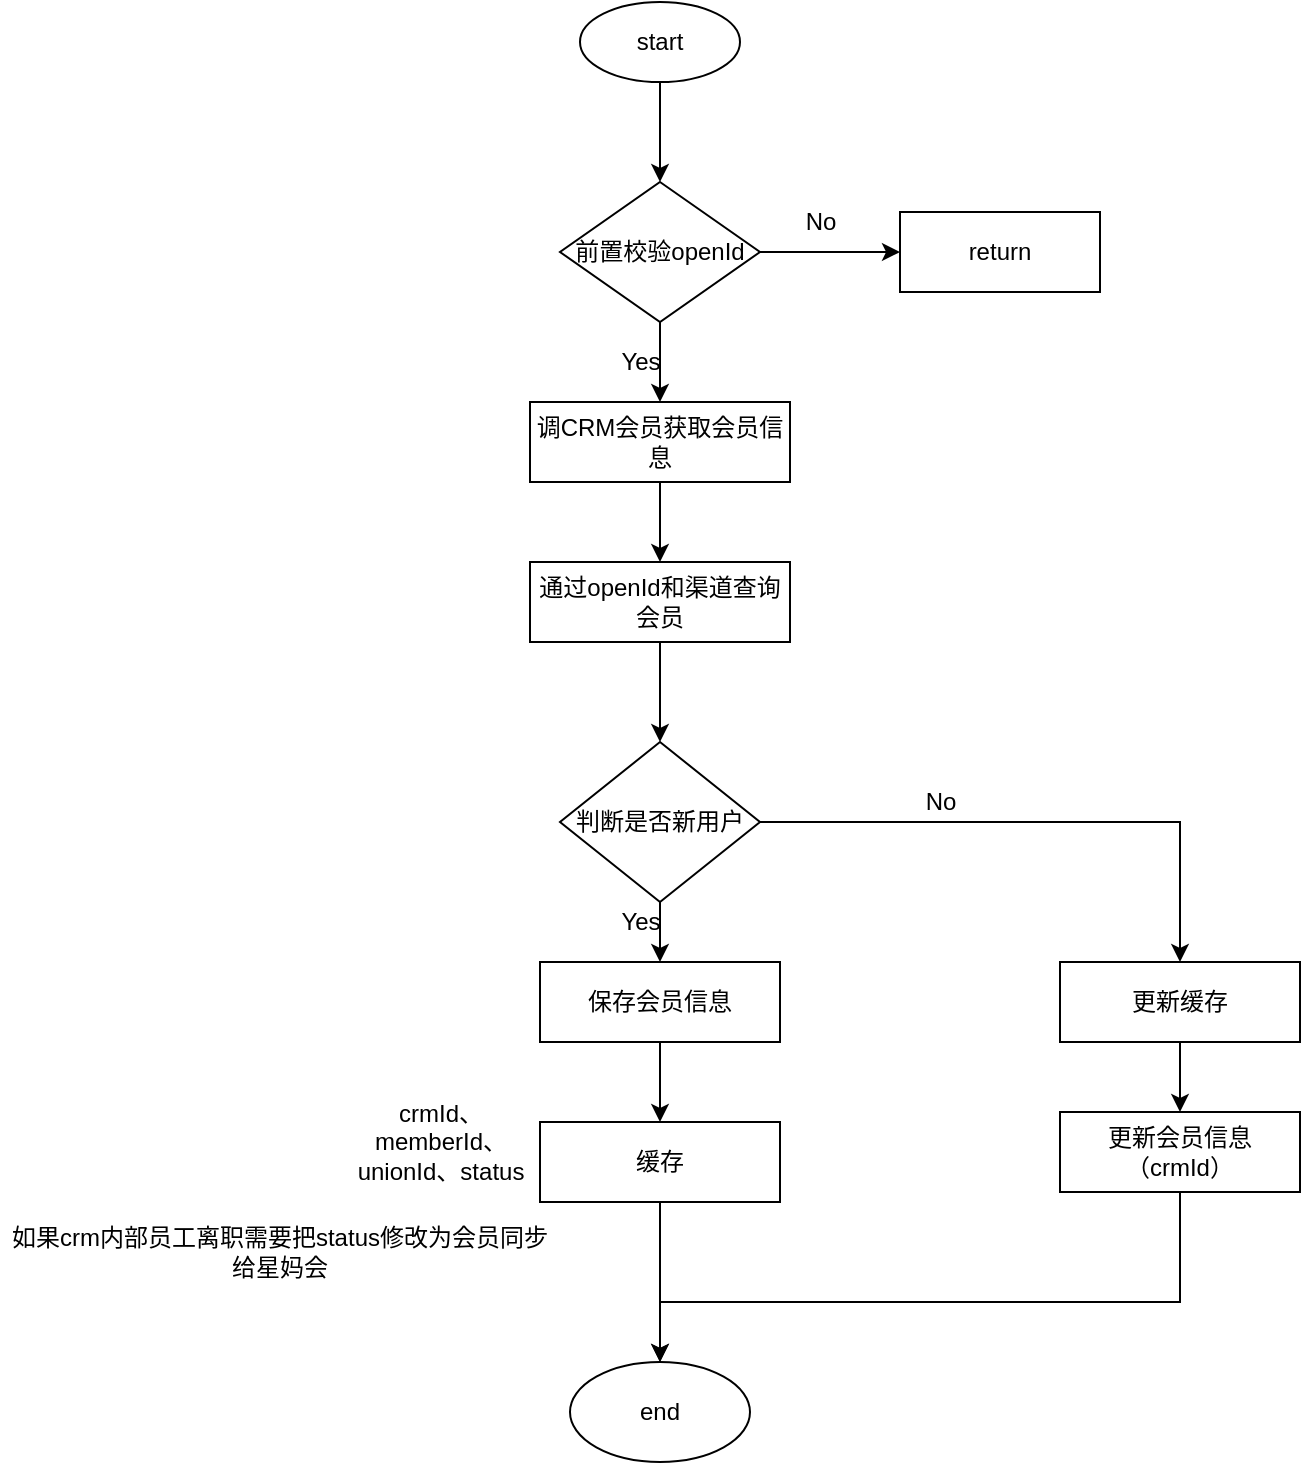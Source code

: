 <mxfile version="14.5.8" type="github">
  <diagram id="u-13purKZ61zyoSVEXyQ" name="Page-1">
    <mxGraphModel dx="1422" dy="762" grid="1" gridSize="10" guides="1" tooltips="1" connect="1" arrows="1" fold="1" page="1" pageScale="1" pageWidth="827" pageHeight="1169" math="0" shadow="0">
      <root>
        <mxCell id="0" />
        <mxCell id="1" parent="0" />
        <mxCell id="N0vTpLCHAiK_CN8hGvsW-19" style="edgeStyle=orthogonalEdgeStyle;rounded=0;orthogonalLoop=1;jettySize=auto;html=1;entryX=0.5;entryY=0;entryDx=0;entryDy=0;" edge="1" parent="1" source="N0vTpLCHAiK_CN8hGvsW-1" target="N0vTpLCHAiK_CN8hGvsW-3">
          <mxGeometry relative="1" as="geometry" />
        </mxCell>
        <mxCell id="N0vTpLCHAiK_CN8hGvsW-1" value="start" style="ellipse;whiteSpace=wrap;html=1;" vertex="1" parent="1">
          <mxGeometry x="320" y="40" width="80" height="40" as="geometry" />
        </mxCell>
        <mxCell id="N0vTpLCHAiK_CN8hGvsW-20" style="edgeStyle=orthogonalEdgeStyle;rounded=0;orthogonalLoop=1;jettySize=auto;html=1;entryX=0;entryY=0.5;entryDx=0;entryDy=0;" edge="1" parent="1" source="N0vTpLCHAiK_CN8hGvsW-3" target="N0vTpLCHAiK_CN8hGvsW-5">
          <mxGeometry relative="1" as="geometry" />
        </mxCell>
        <mxCell id="N0vTpLCHAiK_CN8hGvsW-24" value="" style="edgeStyle=orthogonalEdgeStyle;rounded=0;orthogonalLoop=1;jettySize=auto;html=1;" edge="1" parent="1" source="N0vTpLCHAiK_CN8hGvsW-3" target="N0vTpLCHAiK_CN8hGvsW-6">
          <mxGeometry relative="1" as="geometry" />
        </mxCell>
        <mxCell id="N0vTpLCHAiK_CN8hGvsW-3" value="前置校验openId" style="rhombus;whiteSpace=wrap;html=1;" vertex="1" parent="1">
          <mxGeometry x="310" y="130" width="100" height="70" as="geometry" />
        </mxCell>
        <mxCell id="N0vTpLCHAiK_CN8hGvsW-5" value="return" style="rounded=0;whiteSpace=wrap;html=1;" vertex="1" parent="1">
          <mxGeometry x="480" y="145" width="100" height="40" as="geometry" />
        </mxCell>
        <mxCell id="N0vTpLCHAiK_CN8hGvsW-25" value="" style="edgeStyle=orthogonalEdgeStyle;rounded=0;orthogonalLoop=1;jettySize=auto;html=1;" edge="1" parent="1" source="N0vTpLCHAiK_CN8hGvsW-6" target="N0vTpLCHAiK_CN8hGvsW-7">
          <mxGeometry relative="1" as="geometry" />
        </mxCell>
        <mxCell id="N0vTpLCHAiK_CN8hGvsW-6" value="调CRM会员获取会员信息" style="rounded=0;whiteSpace=wrap;html=1;" vertex="1" parent="1">
          <mxGeometry x="295" y="240" width="130" height="40" as="geometry" />
        </mxCell>
        <mxCell id="N0vTpLCHAiK_CN8hGvsW-26" value="" style="edgeStyle=orthogonalEdgeStyle;rounded=0;orthogonalLoop=1;jettySize=auto;html=1;" edge="1" parent="1" source="N0vTpLCHAiK_CN8hGvsW-7" target="N0vTpLCHAiK_CN8hGvsW-8">
          <mxGeometry relative="1" as="geometry" />
        </mxCell>
        <mxCell id="N0vTpLCHAiK_CN8hGvsW-7" value="通过openId和渠道查询会员" style="rounded=0;whiteSpace=wrap;html=1;" vertex="1" parent="1">
          <mxGeometry x="295" y="320" width="130" height="40" as="geometry" />
        </mxCell>
        <mxCell id="N0vTpLCHAiK_CN8hGvsW-27" value="" style="edgeStyle=orthogonalEdgeStyle;rounded=0;orthogonalLoop=1;jettySize=auto;html=1;" edge="1" parent="1" source="N0vTpLCHAiK_CN8hGvsW-8" target="N0vTpLCHAiK_CN8hGvsW-9">
          <mxGeometry relative="1" as="geometry" />
        </mxCell>
        <mxCell id="N0vTpLCHAiK_CN8hGvsW-28" style="edgeStyle=orthogonalEdgeStyle;rounded=0;orthogonalLoop=1;jettySize=auto;html=1;entryX=0.5;entryY=0;entryDx=0;entryDy=0;" edge="1" parent="1" source="N0vTpLCHAiK_CN8hGvsW-8" target="N0vTpLCHAiK_CN8hGvsW-17">
          <mxGeometry relative="1" as="geometry" />
        </mxCell>
        <mxCell id="N0vTpLCHAiK_CN8hGvsW-8" value="判断是否新用户" style="rhombus;whiteSpace=wrap;html=1;" vertex="1" parent="1">
          <mxGeometry x="310" y="410" width="100" height="80" as="geometry" />
        </mxCell>
        <mxCell id="N0vTpLCHAiK_CN8hGvsW-29" value="" style="edgeStyle=orthogonalEdgeStyle;rounded=0;orthogonalLoop=1;jettySize=auto;html=1;" edge="1" parent="1" source="N0vTpLCHAiK_CN8hGvsW-9" target="N0vTpLCHAiK_CN8hGvsW-10">
          <mxGeometry relative="1" as="geometry" />
        </mxCell>
        <mxCell id="N0vTpLCHAiK_CN8hGvsW-9" value="保存会员信息" style="rounded=0;whiteSpace=wrap;html=1;" vertex="1" parent="1">
          <mxGeometry x="300" y="520" width="120" height="40" as="geometry" />
        </mxCell>
        <mxCell id="N0vTpLCHAiK_CN8hGvsW-31" value="" style="edgeStyle=orthogonalEdgeStyle;rounded=0;orthogonalLoop=1;jettySize=auto;html=1;" edge="1" parent="1" source="N0vTpLCHAiK_CN8hGvsW-10" target="N0vTpLCHAiK_CN8hGvsW-18">
          <mxGeometry relative="1" as="geometry" />
        </mxCell>
        <mxCell id="N0vTpLCHAiK_CN8hGvsW-10" value="缓存" style="rounded=0;whiteSpace=wrap;html=1;" vertex="1" parent="1">
          <mxGeometry x="300" y="600" width="120" height="40" as="geometry" />
        </mxCell>
        <mxCell id="N0vTpLCHAiK_CN8hGvsW-12" value="crmId、&lt;br&gt;memberId、&lt;br&gt;unionId、status" style="text;html=1;align=center;verticalAlign=middle;resizable=0;points=[];autosize=1;strokeColor=none;" vertex="1" parent="1">
          <mxGeometry x="200" y="585" width="100" height="50" as="geometry" />
        </mxCell>
        <mxCell id="N0vTpLCHAiK_CN8hGvsW-13" value="如果crm内部员工离职需要把status修改为会员同步给星妈会" style="text;html=1;strokeColor=none;fillColor=none;align=center;verticalAlign=middle;whiteSpace=wrap;rounded=0;" vertex="1" parent="1">
          <mxGeometry x="30" y="640" width="280" height="50" as="geometry" />
        </mxCell>
        <mxCell id="N0vTpLCHAiK_CN8hGvsW-33" style="edgeStyle=orthogonalEdgeStyle;rounded=0;orthogonalLoop=1;jettySize=auto;html=1;entryX=0.5;entryY=0;entryDx=0;entryDy=0;" edge="1" parent="1" source="N0vTpLCHAiK_CN8hGvsW-16" target="N0vTpLCHAiK_CN8hGvsW-18">
          <mxGeometry relative="1" as="geometry">
            <Array as="points">
              <mxPoint x="620" y="690" />
              <mxPoint x="360" y="690" />
            </Array>
          </mxGeometry>
        </mxCell>
        <mxCell id="N0vTpLCHAiK_CN8hGvsW-16" value="更新会员信息（crmId）" style="rounded=0;whiteSpace=wrap;html=1;" vertex="1" parent="1">
          <mxGeometry x="560" y="595" width="120" height="40" as="geometry" />
        </mxCell>
        <mxCell id="N0vTpLCHAiK_CN8hGvsW-32" value="" style="edgeStyle=orthogonalEdgeStyle;rounded=0;orthogonalLoop=1;jettySize=auto;html=1;" edge="1" parent="1" source="N0vTpLCHAiK_CN8hGvsW-17" target="N0vTpLCHAiK_CN8hGvsW-16">
          <mxGeometry relative="1" as="geometry" />
        </mxCell>
        <mxCell id="N0vTpLCHAiK_CN8hGvsW-17" value="更新缓存" style="rounded=0;whiteSpace=wrap;html=1;" vertex="1" parent="1">
          <mxGeometry x="560" y="520" width="120" height="40" as="geometry" />
        </mxCell>
        <mxCell id="N0vTpLCHAiK_CN8hGvsW-18" value="end" style="ellipse;whiteSpace=wrap;html=1;" vertex="1" parent="1">
          <mxGeometry x="315" y="720" width="90" height="50" as="geometry" />
        </mxCell>
        <mxCell id="N0vTpLCHAiK_CN8hGvsW-34" value="Yes" style="text;html=1;align=center;verticalAlign=middle;resizable=0;points=[];autosize=1;strokeColor=none;" vertex="1" parent="1">
          <mxGeometry x="330" y="210" width="40" height="20" as="geometry" />
        </mxCell>
        <mxCell id="N0vTpLCHAiK_CN8hGvsW-35" value="No" style="text;html=1;align=center;verticalAlign=middle;resizable=0;points=[];autosize=1;strokeColor=none;" vertex="1" parent="1">
          <mxGeometry x="425" y="140" width="30" height="20" as="geometry" />
        </mxCell>
        <mxCell id="N0vTpLCHAiK_CN8hGvsW-36" value="Yes" style="text;html=1;align=center;verticalAlign=middle;resizable=0;points=[];autosize=1;strokeColor=none;" vertex="1" parent="1">
          <mxGeometry x="330" y="490" width="40" height="20" as="geometry" />
        </mxCell>
        <mxCell id="N0vTpLCHAiK_CN8hGvsW-37" value="No" style="text;html=1;align=center;verticalAlign=middle;resizable=0;points=[];autosize=1;strokeColor=none;" vertex="1" parent="1">
          <mxGeometry x="485" y="430" width="30" height="20" as="geometry" />
        </mxCell>
      </root>
    </mxGraphModel>
  </diagram>
</mxfile>
